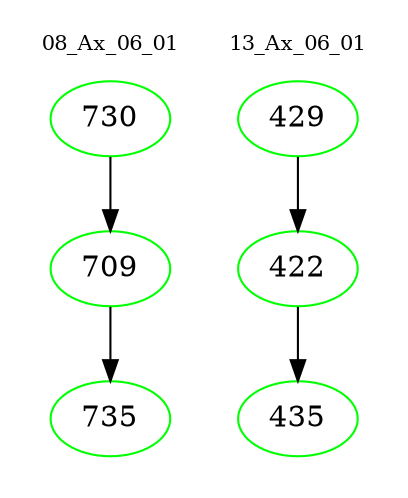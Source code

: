 digraph{
subgraph cluster_0 {
color = white
label = "08_Ax_06_01";
fontsize=10;
T0_730 [label="730", color="green"]
T0_730 -> T0_709 [color="black"]
T0_709 [label="709", color="green"]
T0_709 -> T0_735 [color="black"]
T0_735 [label="735", color="green"]
}
subgraph cluster_1 {
color = white
label = "13_Ax_06_01";
fontsize=10;
T1_429 [label="429", color="green"]
T1_429 -> T1_422 [color="black"]
T1_422 [label="422", color="green"]
T1_422 -> T1_435 [color="black"]
T1_435 [label="435", color="green"]
}
}
